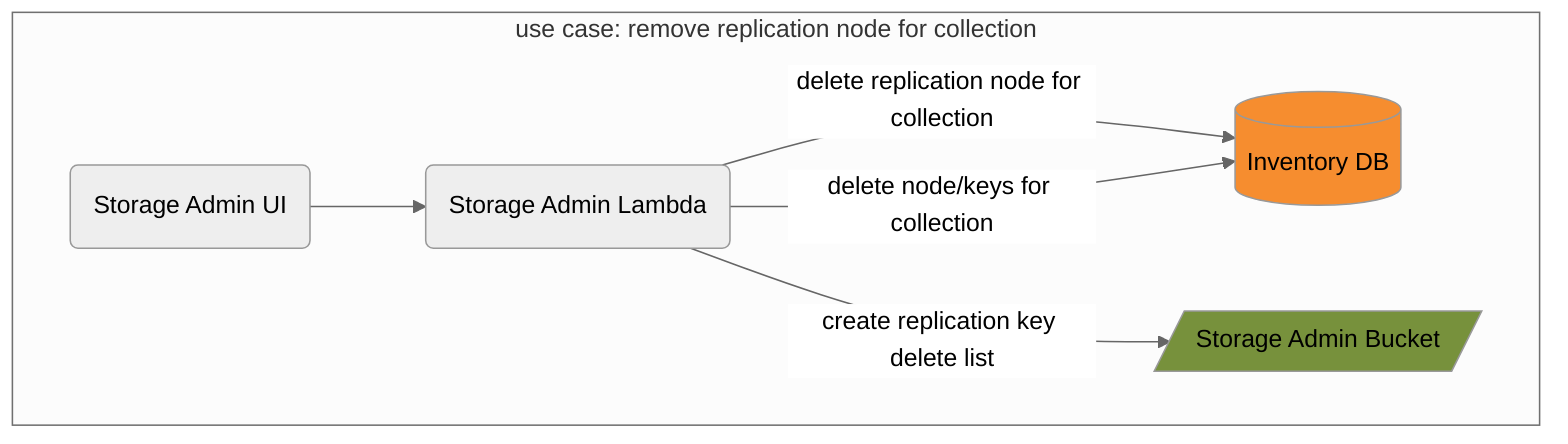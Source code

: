 %%{init: {'theme': 'neutral', 'securityLevel': 'loose'}}%%
graph TD
  SAUI("Storage Admin UI")
  SA("Storage Admin Lambda")
  RDS[(Inventory DB)]
  SABUCK[/"Storage Admin Bucket"/]

  subgraph "use case: remove replication node for collection"
    SAUI-->SA
    SA-->|"delete replication node for collection"|RDS
    SA-->|"create replication key delete list"|SABUCK
    SA-->|"delete node/keys for collection"|RDS
  end

  style RDS fill:#F68D2F
  style SABUCK fill:#77913C